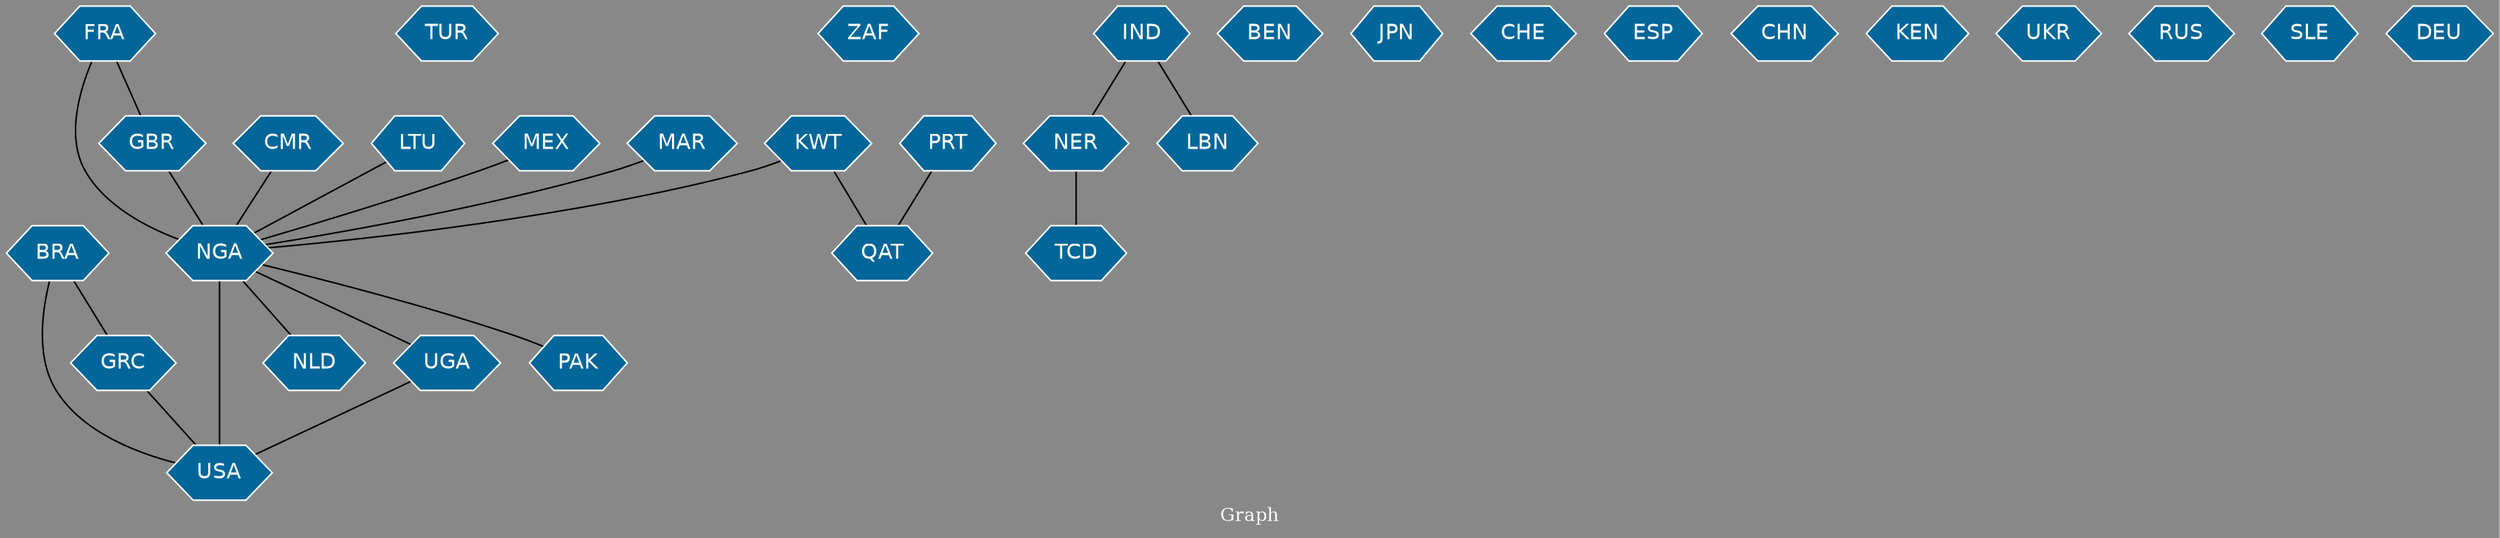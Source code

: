 // Countries together in item graph
graph {
	graph [bgcolor="#888888" fontcolor=white fontsize=12 label="Graph" outputorder=edgesfirst overlap=prism]
	node [color=white fillcolor="#006699" fontcolor=white fontname=Helvetica shape=hexagon style=filled]
	edge [arrowhead=open color=black fontcolor=white fontname=Courier fontsize=12]
		BRA [label=BRA]
		NGA [label=NGA]
		TUR [label=TUR]
		GBR [label=GBR]
		ZAF [label=ZAF]
		IND [label=IND]
		NER [label=NER]
		BEN [label=BEN]
		USA [label=USA]
		CMR [label=CMR]
		KWT [label=KWT]
		FRA [label=FRA]
		NLD [label=NLD]
		PRT [label=PRT]
		UGA [label=UGA]
		JPN [label=JPN]
		CHE [label=CHE]
		ESP [label=ESP]
		LBN [label=LBN]
		QAT [label=QAT]
		CHN [label=CHN]
		LTU [label=LTU]
		KEN [label=KEN]
		GRC [label=GRC]
		UKR [label=UKR]
		RUS [label=RUS]
		SLE [label=SLE]
		MEX [label=MEX]
		PAK [label=PAK]
		TCD [label=TCD]
		MAR [label=MAR]
		DEU [label=DEU]
			MAR -- NGA [weight=1]
			NGA -- UGA [weight=1]
			BRA -- GRC [weight=1]
			IND -- NER [weight=1]
			NGA -- USA [weight=7]
			KWT -- QAT [weight=1]
			UGA -- USA [weight=1]
			FRA -- GBR [weight=1]
			MEX -- NGA [weight=1]
			GRC -- USA [weight=1]
			LTU -- NGA [weight=1]
			KWT -- NGA [weight=1]
			PRT -- QAT [weight=1]
			NGA -- PAK [weight=1]
			GBR -- NGA [weight=4]
			NER -- TCD [weight=1]
			FRA -- NGA [weight=1]
			BRA -- USA [weight=1]
			CMR -- NGA [weight=1]
			IND -- LBN [weight=1]
			NGA -- NLD [weight=1]
}